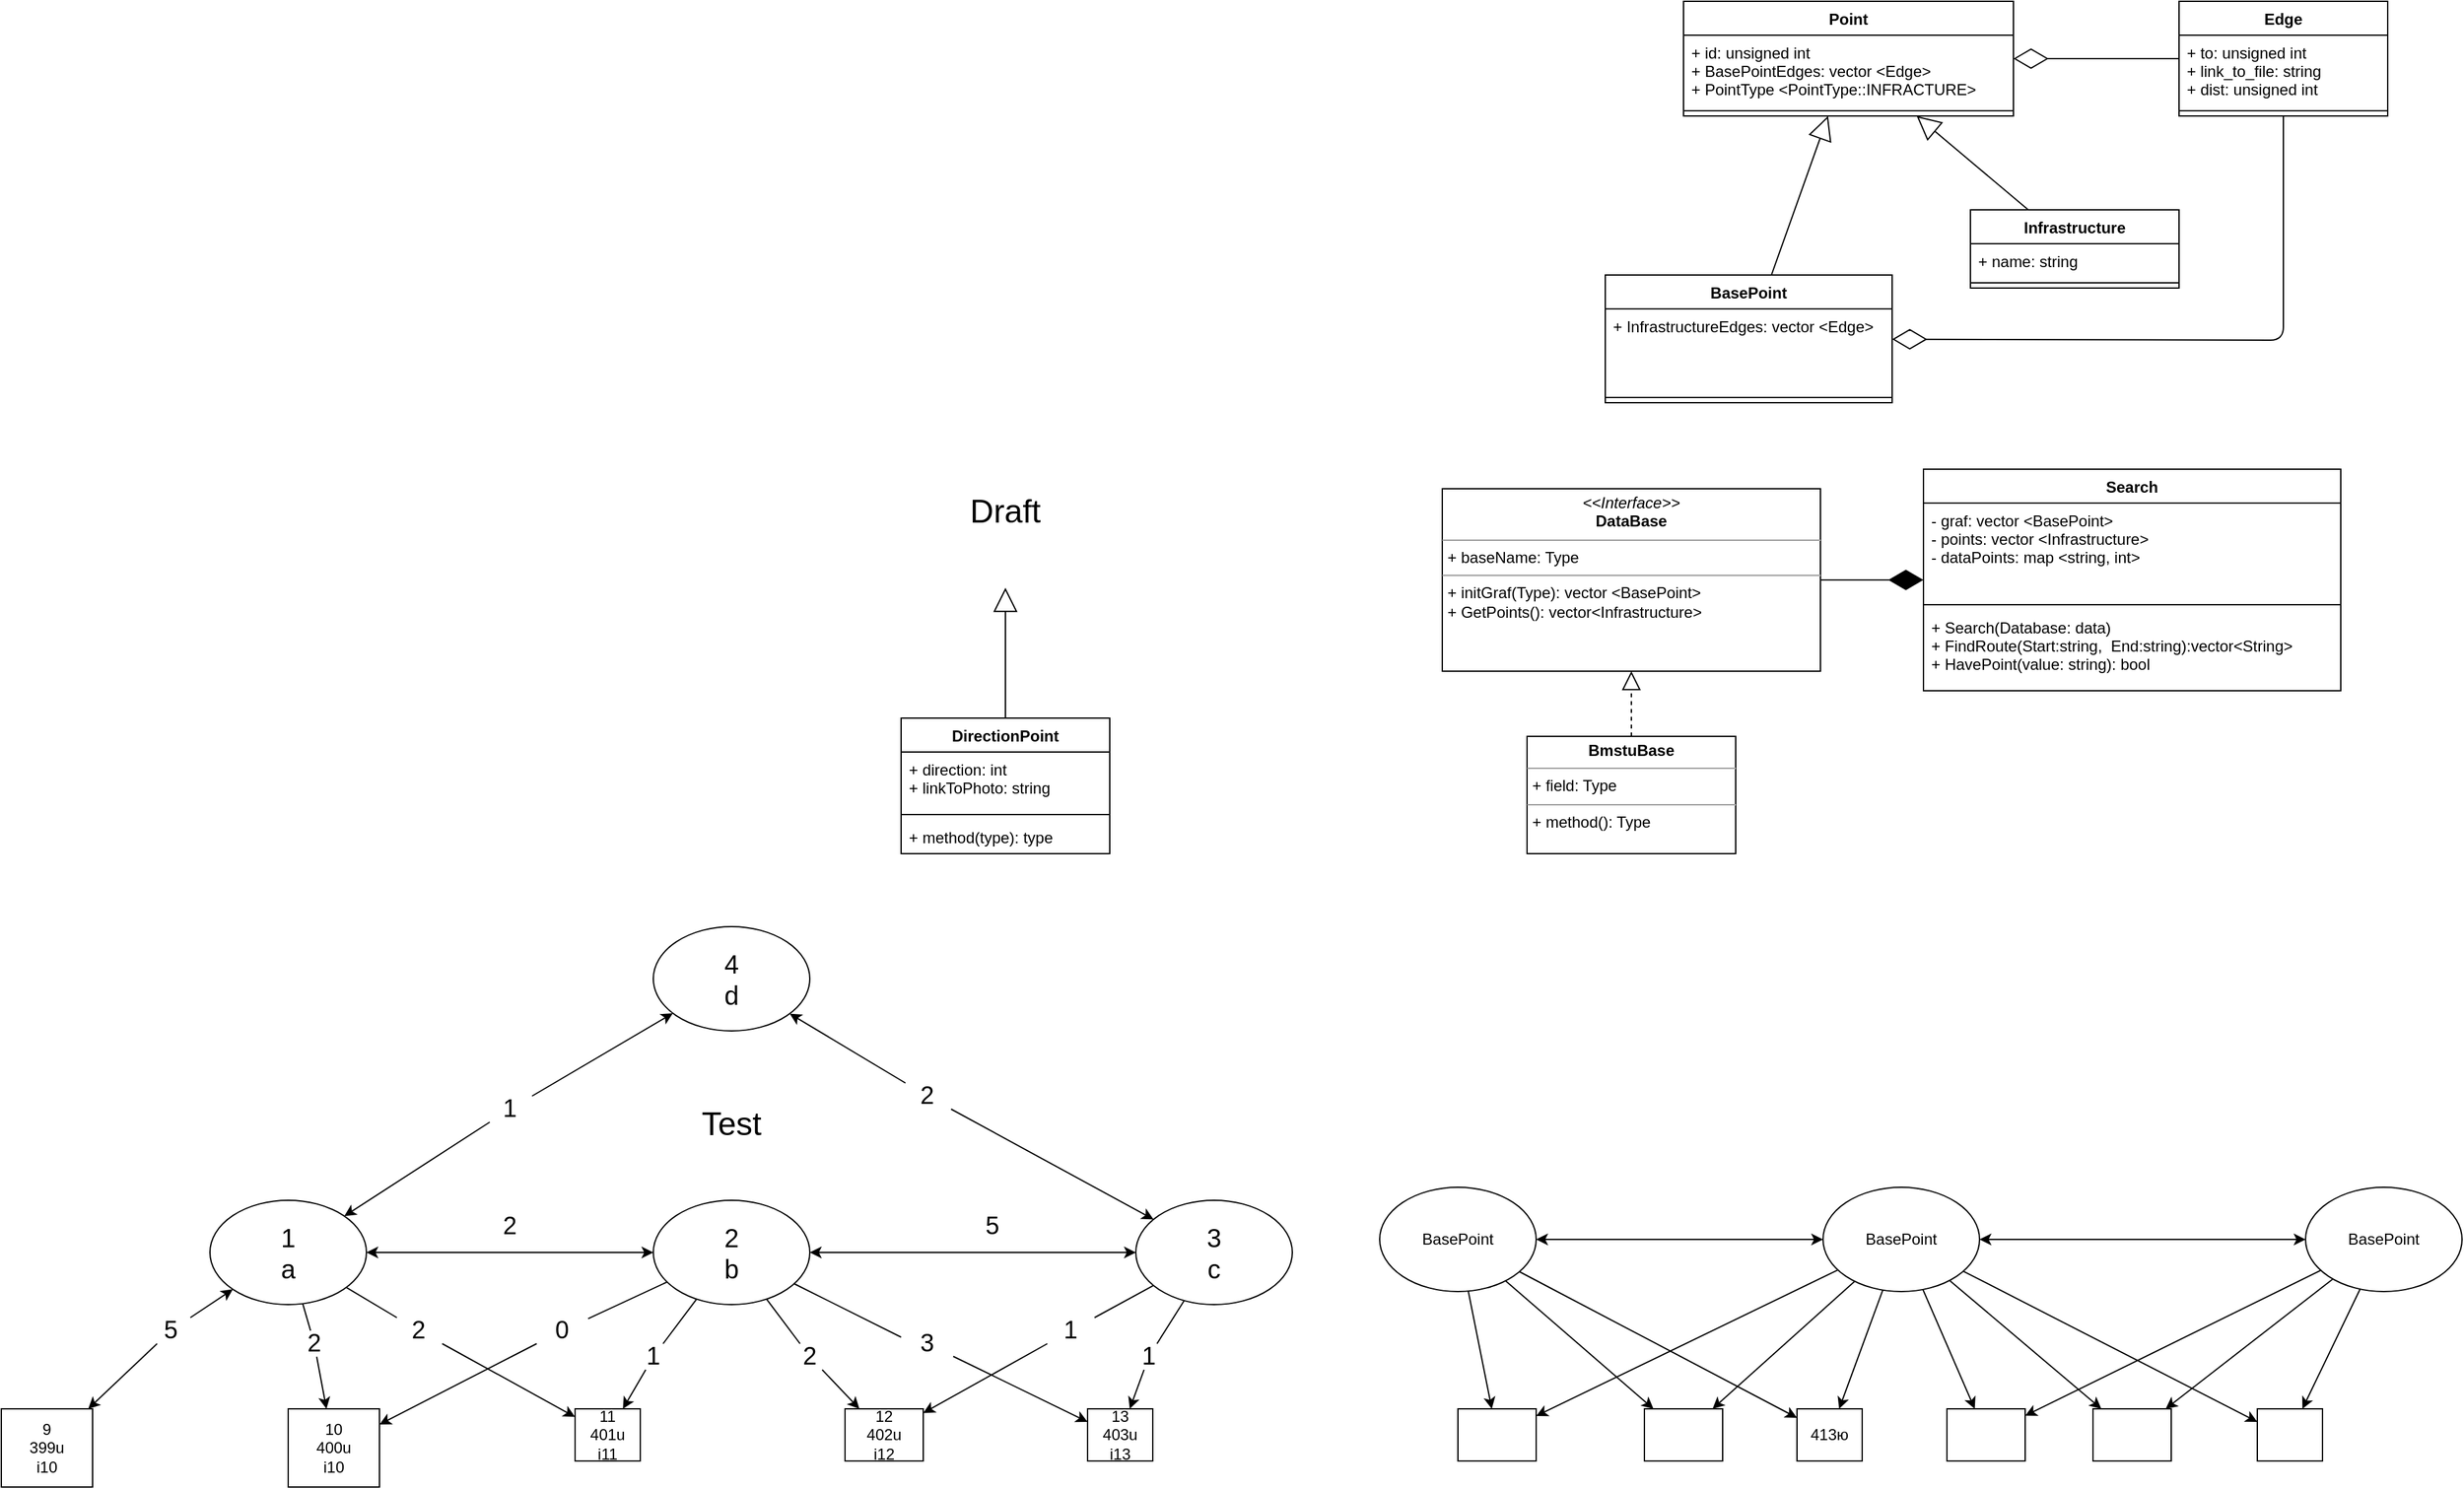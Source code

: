 <mxfile version="14.6.13" type="device"><diagram id="C5RBs43oDa-KdzZeNtuy" name="Page-1"><mxGraphModel dx="2442" dy="1674" grid="1" gridSize="10" guides="1" tooltips="1" connect="1" arrows="1" fold="1" page="1" pageScale="1" pageWidth="827" pageHeight="1169" math="0" shadow="0"><root><mxCell id="WIyWlLk6GJQsqaUBKTNV-0"/><mxCell id="WIyWlLk6GJQsqaUBKTNV-1" parent="WIyWlLk6GJQsqaUBKTNV-0"/><mxCell id="fJsyY5NPsubbHE700UZu-0" value="&lt;p style=&quot;margin: 0px ; margin-top: 4px ; text-align: center&quot;&gt;&lt;i&gt;&amp;lt;&amp;lt;Interface&amp;gt;&amp;gt;&lt;/i&gt;&lt;br&gt;&lt;b&gt;DataBase&lt;/b&gt;&lt;/p&gt;&lt;hr size=&quot;1&quot;&gt;&lt;p style=&quot;margin: 0px ; margin-left: 4px&quot;&gt;+ baseName: Type&lt;/p&gt;&lt;hr size=&quot;1&quot;&gt;&lt;p style=&quot;margin: 0px ; margin-left: 4px&quot;&gt;+ initGraf(Type): vector &amp;lt;BasePoint&amp;gt;&lt;/p&gt;&lt;p style=&quot;margin: 0px ; margin-left: 4px&quot;&gt;+ GetPoints(): vector&amp;lt;Infrastructure&amp;gt;&lt;/p&gt;" style="verticalAlign=top;align=left;overflow=fill;fontSize=12;fontFamily=Helvetica;html=1;" parent="WIyWlLk6GJQsqaUBKTNV-1" vertex="1"><mxGeometry x="45" y="214" width="290" height="140" as="geometry"/></mxCell><mxCell id="fJsyY5NPsubbHE700UZu-1" value="&lt;p style=&quot;margin: 0px ; margin-top: 4px ; text-align: center&quot;&gt;&lt;b&gt;BmstuBase&lt;/b&gt;&lt;/p&gt;&lt;hr size=&quot;1&quot;&gt;&lt;p style=&quot;margin: 0px ; margin-left: 4px&quot;&gt;+ field: Type&lt;/p&gt;&lt;hr size=&quot;1&quot;&gt;&lt;p style=&quot;margin: 0px ; margin-left: 4px&quot;&gt;+ method(): Type&lt;/p&gt;" style="verticalAlign=top;align=left;overflow=fill;fontSize=12;fontFamily=Helvetica;html=1;" parent="WIyWlLk6GJQsqaUBKTNV-1" vertex="1"><mxGeometry x="110" y="404" width="160" height="90" as="geometry"/></mxCell><mxCell id="fJsyY5NPsubbHE700UZu-2" value="" style="endArrow=block;dashed=1;endFill=0;endSize=12;html=1;rounded=0;" parent="WIyWlLk6GJQsqaUBKTNV-1" source="fJsyY5NPsubbHE700UZu-1" target="fJsyY5NPsubbHE700UZu-0" edge="1"><mxGeometry width="160" relative="1" as="geometry"><mxPoint x="330" y="334" as="sourcePoint"/><mxPoint x="490" y="334" as="targetPoint"/></mxGeometry></mxCell><mxCell id="fJsyY5NPsubbHE700UZu-3" value="Search" style="swimlane;fontStyle=1;align=center;verticalAlign=top;childLayout=stackLayout;horizontal=1;startSize=26;horizontalStack=0;resizeParent=1;resizeParentMax=0;resizeLast=0;collapsible=1;marginBottom=0;" parent="WIyWlLk6GJQsqaUBKTNV-1" vertex="1"><mxGeometry x="414" y="199" width="320" height="170" as="geometry"/></mxCell><mxCell id="fJsyY5NPsubbHE700UZu-4" value="- graf: vector &lt;BasePoint&gt;&#10;- points: vector &lt;Infrastructure&gt; &#10;- dataPoints: map &lt;string, int&gt;" style="text;strokeColor=none;fillColor=none;align=left;verticalAlign=top;spacingLeft=4;spacingRight=4;overflow=hidden;rotatable=0;points=[[0,0.5],[1,0.5]];portConstraint=eastwest;" parent="fJsyY5NPsubbHE700UZu-3" vertex="1"><mxGeometry y="26" width="320" height="74" as="geometry"/></mxCell><mxCell id="fJsyY5NPsubbHE700UZu-5" value="" style="line;strokeWidth=1;fillColor=none;align=left;verticalAlign=middle;spacingTop=-1;spacingLeft=3;spacingRight=3;rotatable=0;labelPosition=right;points=[];portConstraint=eastwest;" parent="fJsyY5NPsubbHE700UZu-3" vertex="1"><mxGeometry y="100" width="320" height="8" as="geometry"/></mxCell><mxCell id="fJsyY5NPsubbHE700UZu-6" value="+ Search(Database: data)&#10;+ FindRoute(Start:string,  End:string):vector&lt;String&gt;&#10;+ HavePoint(value: string): bool" style="text;strokeColor=none;fillColor=none;align=left;verticalAlign=top;spacingLeft=4;spacingRight=4;overflow=hidden;rotatable=0;points=[[0,0.5],[1,0.5]];portConstraint=eastwest;" parent="fJsyY5NPsubbHE700UZu-3" vertex="1"><mxGeometry y="108" width="320" height="62" as="geometry"/></mxCell><mxCell id="fJsyY5NPsubbHE700UZu-7" value="" style="endArrow=diamondThin;endFill=1;endSize=24;html=1;" parent="WIyWlLk6GJQsqaUBKTNV-1" source="fJsyY5NPsubbHE700UZu-0" target="fJsyY5NPsubbHE700UZu-3" edge="1"><mxGeometry width="160" relative="1" as="geometry"><mxPoint x="380" y="264" as="sourcePoint"/><mxPoint x="540" y="264" as="targetPoint"/></mxGeometry></mxCell><mxCell id="fJsyY5NPsubbHE700UZu-8" value="BasePoint" style="swimlane;fontStyle=1;align=center;verticalAlign=top;childLayout=stackLayout;horizontal=1;startSize=26;horizontalStack=0;resizeParent=1;resizeParentMax=0;resizeLast=0;collapsible=1;marginBottom=0;" parent="WIyWlLk6GJQsqaUBKTNV-1" vertex="1"><mxGeometry x="170" y="50" width="220" height="98" as="geometry"/></mxCell><mxCell id="fJsyY5NPsubbHE700UZu-9" value="+ InfrastructureEdges: vector &lt;Edge&gt;" style="text;strokeColor=none;fillColor=none;align=left;verticalAlign=top;spacingLeft=4;spacingRight=4;overflow=hidden;rotatable=0;points=[[0,0.5],[1,0.5]];portConstraint=eastwest;" parent="fJsyY5NPsubbHE700UZu-8" vertex="1"><mxGeometry y="26" width="220" height="64" as="geometry"/></mxCell><mxCell id="fJsyY5NPsubbHE700UZu-10" value="" style="line;strokeWidth=1;fillColor=none;align=left;verticalAlign=middle;spacingTop=-1;spacingLeft=3;spacingRight=3;rotatable=0;labelPosition=right;points=[];portConstraint=eastwest;" parent="fJsyY5NPsubbHE700UZu-8" vertex="1"><mxGeometry y="90" width="220" height="8" as="geometry"/></mxCell><mxCell id="fJsyY5NPsubbHE700UZu-12" value="DirectionPoint" style="swimlane;fontStyle=1;align=center;verticalAlign=top;childLayout=stackLayout;horizontal=1;startSize=26;horizontalStack=0;resizeParent=1;resizeParentMax=0;resizeLast=0;collapsible=1;marginBottom=0;" parent="WIyWlLk6GJQsqaUBKTNV-1" vertex="1"><mxGeometry x="-370" y="390" width="160" height="104" as="geometry"/></mxCell><mxCell id="fJsyY5NPsubbHE700UZu-13" value="+ direction: int&#10;+ linkToPhoto: string" style="text;strokeColor=none;fillColor=none;align=left;verticalAlign=top;spacingLeft=4;spacingRight=4;overflow=hidden;rotatable=0;points=[[0,0.5],[1,0.5]];portConstraint=eastwest;" parent="fJsyY5NPsubbHE700UZu-12" vertex="1"><mxGeometry y="26" width="160" height="44" as="geometry"/></mxCell><mxCell id="fJsyY5NPsubbHE700UZu-14" value="" style="line;strokeWidth=1;fillColor=none;align=left;verticalAlign=middle;spacingTop=-1;spacingLeft=3;spacingRight=3;rotatable=0;labelPosition=right;points=[];portConstraint=eastwest;" parent="fJsyY5NPsubbHE700UZu-12" vertex="1"><mxGeometry y="70" width="160" height="8" as="geometry"/></mxCell><mxCell id="fJsyY5NPsubbHE700UZu-15" value="+ method(type): type" style="text;strokeColor=none;fillColor=none;align=left;verticalAlign=top;spacingLeft=4;spacingRight=4;overflow=hidden;rotatable=0;points=[[0,0.5],[1,0.5]];portConstraint=eastwest;" parent="fJsyY5NPsubbHE700UZu-12" vertex="1"><mxGeometry y="78" width="160" height="26" as="geometry"/></mxCell><mxCell id="fJsyY5NPsubbHE700UZu-16" value="" style="endArrow=block;endSize=16;endFill=0;html=1;" parent="WIyWlLk6GJQsqaUBKTNV-1" source="fJsyY5NPsubbHE700UZu-12" edge="1"><mxGeometry x="0.064" y="-90" width="160" relative="1" as="geometry"><mxPoint x="160" y="460" as="sourcePoint"/><mxPoint x="-290" y="290" as="targetPoint"/><mxPoint as="offset"/></mxGeometry></mxCell><mxCell id="fJsyY5NPsubbHE700UZu-17" value="Point" style="swimlane;fontStyle=1;align=center;verticalAlign=top;childLayout=stackLayout;horizontal=1;startSize=26;horizontalStack=0;resizeParent=1;resizeParentMax=0;resizeLast=0;collapsible=1;marginBottom=0;" parent="WIyWlLk6GJQsqaUBKTNV-1" vertex="1"><mxGeometry x="230" y="-160" width="253" height="88" as="geometry"/></mxCell><mxCell id="fJsyY5NPsubbHE700UZu-18" value="+ id: unsigned int&#10;+ BasePointEdges: vector &lt;Edge&gt;&#10;+ PointType &lt;PointType::INFRACTURE&gt;" style="text;strokeColor=none;fillColor=none;align=left;verticalAlign=top;spacingLeft=4;spacingRight=4;overflow=hidden;rotatable=0;points=[[0,0.5],[1,0.5]];portConstraint=eastwest;" parent="fJsyY5NPsubbHE700UZu-17" vertex="1"><mxGeometry y="26" width="253" height="54" as="geometry"/></mxCell><mxCell id="fJsyY5NPsubbHE700UZu-19" value="" style="line;strokeWidth=1;fillColor=none;align=left;verticalAlign=middle;spacingTop=-1;spacingLeft=3;spacingRight=3;rotatable=0;labelPosition=right;points=[];portConstraint=eastwest;" parent="fJsyY5NPsubbHE700UZu-17" vertex="1"><mxGeometry y="80" width="253" height="8" as="geometry"/></mxCell><mxCell id="FMBO7ndXY3RUO2ULWhzN-1" value="BasePoint" style="ellipse;whiteSpace=wrap;html=1;" parent="WIyWlLk6GJQsqaUBKTNV-1" vertex="1"><mxGeometry x="337" y="750" width="120" height="80" as="geometry"/></mxCell><mxCell id="FMBO7ndXY3RUO2ULWhzN-2" value="413ю" style="rounded=0;whiteSpace=wrap;html=1;" parent="WIyWlLk6GJQsqaUBKTNV-1" vertex="1"><mxGeometry x="317" y="920" width="50" height="40" as="geometry"/></mxCell><mxCell id="FMBO7ndXY3RUO2ULWhzN-3" value="" style="rounded=0;whiteSpace=wrap;html=1;" parent="WIyWlLk6GJQsqaUBKTNV-1" vertex="1"><mxGeometry x="432" y="920" width="60" height="40" as="geometry"/></mxCell><mxCell id="FMBO7ndXY3RUO2ULWhzN-4" value="" style="rounded=0;whiteSpace=wrap;html=1;" parent="WIyWlLk6GJQsqaUBKTNV-1" vertex="1"><mxGeometry x="544" y="920" width="60" height="40" as="geometry"/></mxCell><mxCell id="FMBO7ndXY3RUO2ULWhzN-5" value="BasePoint" style="ellipse;whiteSpace=wrap;html=1;" parent="WIyWlLk6GJQsqaUBKTNV-1" vertex="1"><mxGeometry x="707" y="750" width="120" height="80" as="geometry"/></mxCell><mxCell id="FMBO7ndXY3RUO2ULWhzN-9" value="" style="rounded=0;whiteSpace=wrap;html=1;" parent="WIyWlLk6GJQsqaUBKTNV-1" vertex="1"><mxGeometry x="670" y="920" width="50" height="40" as="geometry"/></mxCell><mxCell id="FMBO7ndXY3RUO2ULWhzN-10" value="BasePoint" style="ellipse;whiteSpace=wrap;html=1;" parent="WIyWlLk6GJQsqaUBKTNV-1" vertex="1"><mxGeometry x="-3" y="750" width="120" height="80" as="geometry"/></mxCell><mxCell id="FMBO7ndXY3RUO2ULWhzN-20" value="" style="endArrow=classic;startArrow=classic;html=1;" parent="WIyWlLk6GJQsqaUBKTNV-1" source="FMBO7ndXY3RUO2ULWhzN-1" target="FMBO7ndXY3RUO2ULWhzN-5" edge="1"><mxGeometry width="50" height="50" relative="1" as="geometry"><mxPoint x="377" y="780" as="sourcePoint"/><mxPoint x="427" y="730" as="targetPoint"/></mxGeometry></mxCell><mxCell id="FMBO7ndXY3RUO2ULWhzN-21" value="" style="rounded=0;whiteSpace=wrap;html=1;" parent="WIyWlLk6GJQsqaUBKTNV-1" vertex="1"><mxGeometry x="57" y="920" width="60" height="40" as="geometry"/></mxCell><mxCell id="FMBO7ndXY3RUO2ULWhzN-22" value="" style="rounded=0;whiteSpace=wrap;html=1;" parent="WIyWlLk6GJQsqaUBKTNV-1" vertex="1"><mxGeometry x="200" y="920" width="60" height="40" as="geometry"/></mxCell><mxCell id="FMBO7ndXY3RUO2ULWhzN-23" value="" style="endArrow=classic;startArrow=classic;html=1;" parent="WIyWlLk6GJQsqaUBKTNV-1" source="FMBO7ndXY3RUO2ULWhzN-10" target="FMBO7ndXY3RUO2ULWhzN-1" edge="1"><mxGeometry width="50" height="50" relative="1" as="geometry"><mxPoint x="107" y="850" as="sourcePoint"/><mxPoint x="357" y="850" as="targetPoint"/></mxGeometry></mxCell><mxCell id="FMBO7ndXY3RUO2ULWhzN-24" value="" style="endArrow=classic;html=1;" parent="WIyWlLk6GJQsqaUBKTNV-1" source="FMBO7ndXY3RUO2ULWhzN-10" target="FMBO7ndXY3RUO2ULWhzN-21" edge="1"><mxGeometry width="50" height="50" relative="1" as="geometry"><mxPoint x="367" y="720" as="sourcePoint"/><mxPoint x="147" y="910" as="targetPoint"/></mxGeometry></mxCell><mxCell id="FMBO7ndXY3RUO2ULWhzN-25" value="" style="endArrow=classic;html=1;entryX=0;entryY=0.25;entryDx=0;entryDy=0;" parent="WIyWlLk6GJQsqaUBKTNV-1" source="FMBO7ndXY3RUO2ULWhzN-1" target="FMBO7ndXY3RUO2ULWhzN-9" edge="1"><mxGeometry width="50" height="50" relative="1" as="geometry"><mxPoint x="93.833" y="835.777" as="sourcePoint"/><mxPoint x="157" y="920" as="targetPoint"/></mxGeometry></mxCell><mxCell id="FMBO7ndXY3RUO2ULWhzN-26" value="" style="endArrow=classic;html=1;" parent="WIyWlLk6GJQsqaUBKTNV-1" source="FMBO7ndXY3RUO2ULWhzN-1" target="FMBO7ndXY3RUO2ULWhzN-4" edge="1"><mxGeometry width="50" height="50" relative="1" as="geometry"><mxPoint x="103.833" y="845.777" as="sourcePoint"/><mxPoint x="227" y="897.421" as="targetPoint"/></mxGeometry></mxCell><mxCell id="FMBO7ndXY3RUO2ULWhzN-27" value="" style="endArrow=classic;html=1;" parent="WIyWlLk6GJQsqaUBKTNV-1" source="FMBO7ndXY3RUO2ULWhzN-1" target="FMBO7ndXY3RUO2ULWhzN-3" edge="1"><mxGeometry width="50" height="50" relative="1" as="geometry"><mxPoint x="113.833" y="855.777" as="sourcePoint"/><mxPoint x="457" y="907" as="targetPoint"/></mxGeometry></mxCell><mxCell id="FMBO7ndXY3RUO2ULWhzN-28" value="" style="endArrow=classic;html=1;" parent="WIyWlLk6GJQsqaUBKTNV-1" source="FMBO7ndXY3RUO2ULWhzN-10" target="FMBO7ndXY3RUO2ULWhzN-2" edge="1"><mxGeometry width="50" height="50" relative="1" as="geometry"><mxPoint x="123.833" y="865.777" as="sourcePoint"/><mxPoint x="247" y="917.421" as="targetPoint"/></mxGeometry></mxCell><mxCell id="FMBO7ndXY3RUO2ULWhzN-29" value="" style="endArrow=classic;html=1;" parent="WIyWlLk6GJQsqaUBKTNV-1" source="FMBO7ndXY3RUO2ULWhzN-1" target="FMBO7ndXY3RUO2ULWhzN-2" edge="1"><mxGeometry width="50" height="50" relative="1" as="geometry"><mxPoint x="93.833" y="835.777" as="sourcePoint"/><mxPoint x="157" y="920" as="targetPoint"/></mxGeometry></mxCell><mxCell id="FMBO7ndXY3RUO2ULWhzN-30" value="" style="endArrow=classic;html=1;" parent="WIyWlLk6GJQsqaUBKTNV-1" source="FMBO7ndXY3RUO2ULWhzN-10" target="FMBO7ndXY3RUO2ULWhzN-22" edge="1"><mxGeometry width="50" height="50" relative="1" as="geometry"><mxPoint x="103.833" y="845.777" as="sourcePoint"/><mxPoint x="167" y="930" as="targetPoint"/></mxGeometry></mxCell><mxCell id="FMBO7ndXY3RUO2ULWhzN-31" value="" style="endArrow=classic;html=1;" parent="WIyWlLk6GJQsqaUBKTNV-1" source="FMBO7ndXY3RUO2ULWhzN-1" target="FMBO7ndXY3RUO2ULWhzN-21" edge="1"><mxGeometry width="50" height="50" relative="1" as="geometry"><mxPoint x="388.026" y="837.947" as="sourcePoint"/><mxPoint x="362" y="890" as="targetPoint"/></mxGeometry></mxCell><mxCell id="FMBO7ndXY3RUO2ULWhzN-32" value="" style="endArrow=classic;html=1;" parent="WIyWlLk6GJQsqaUBKTNV-1" source="FMBO7ndXY3RUO2ULWhzN-1" target="FMBO7ndXY3RUO2ULWhzN-22" edge="1"><mxGeometry width="50" height="50" relative="1" as="geometry"><mxPoint x="398.026" y="847.947" as="sourcePoint"/><mxPoint x="372" y="900" as="targetPoint"/></mxGeometry></mxCell><mxCell id="FMBO7ndXY3RUO2ULWhzN-33" value="" style="endArrow=classic;html=1;" parent="WIyWlLk6GJQsqaUBKTNV-1" source="FMBO7ndXY3RUO2ULWhzN-5" target="FMBO7ndXY3RUO2ULWhzN-3" edge="1"><mxGeometry width="50" height="50" relative="1" as="geometry"><mxPoint x="425.974" y="837.947" as="sourcePoint"/><mxPoint x="462" y="910" as="targetPoint"/></mxGeometry></mxCell><mxCell id="FMBO7ndXY3RUO2ULWhzN-34" value="" style="endArrow=classic;html=1;" parent="WIyWlLk6GJQsqaUBKTNV-1" source="FMBO7ndXY3RUO2ULWhzN-5" target="FMBO7ndXY3RUO2ULWhzN-4" edge="1"><mxGeometry width="50" height="50" relative="1" as="geometry"><mxPoint x="435.974" y="847.947" as="sourcePoint"/><mxPoint x="537" y="1010" as="targetPoint"/></mxGeometry></mxCell><mxCell id="FMBO7ndXY3RUO2ULWhzN-35" value="" style="endArrow=classic;html=1;" parent="WIyWlLk6GJQsqaUBKTNV-1" source="FMBO7ndXY3RUO2ULWhzN-5" target="FMBO7ndXY3RUO2ULWhzN-9" edge="1"><mxGeometry width="50" height="50" relative="1" as="geometry"><mxPoint x="733.945" y="827.859" as="sourcePoint"/><mxPoint x="607" y="910.5" as="targetPoint"/></mxGeometry></mxCell><mxCell id="FMBO7ndXY3RUO2ULWhzN-36" value="&lt;font style=&quot;font-size: 25px&quot;&gt;Draft&lt;/font&gt;" style="text;html=1;strokeColor=none;fillColor=none;align=center;verticalAlign=middle;whiteSpace=wrap;rounded=0;" parent="WIyWlLk6GJQsqaUBKTNV-1" vertex="1"><mxGeometry x="-310" y="220" width="40" height="20" as="geometry"/></mxCell><mxCell id="lDsRUq9UevhbvdYTFURt-0" value="" style="endArrow=block;endSize=16;endFill=0;html=1;" parent="WIyWlLk6GJQsqaUBKTNV-1" source="lDsRUq9UevhbvdYTFURt-1" target="fJsyY5NPsubbHE700UZu-17" edge="1"><mxGeometry x="-0.124" y="-116" width="160" relative="1" as="geometry"><mxPoint x="550" y="150" as="sourcePoint"/><mxPoint x="460" y="370" as="targetPoint"/><mxPoint as="offset"/></mxGeometry></mxCell><mxCell id="lDsRUq9UevhbvdYTFURt-1" value="Infrastructure" style="swimlane;fontStyle=1;align=center;verticalAlign=top;childLayout=stackLayout;horizontal=1;startSize=26;horizontalStack=0;resizeParent=1;resizeParentMax=0;resizeLast=0;collapsible=1;marginBottom=0;" parent="WIyWlLk6GJQsqaUBKTNV-1" vertex="1"><mxGeometry x="450" width="160" height="60" as="geometry"/></mxCell><mxCell id="lDsRUq9UevhbvdYTFURt-2" value="+ name: string" style="text;strokeColor=none;fillColor=none;align=left;verticalAlign=top;spacingLeft=4;spacingRight=4;overflow=hidden;rotatable=0;points=[[0,0.5],[1,0.5]];portConstraint=eastwest;" parent="lDsRUq9UevhbvdYTFURt-1" vertex="1"><mxGeometry y="26" width="160" height="26" as="geometry"/></mxCell><mxCell id="lDsRUq9UevhbvdYTFURt-3" value="" style="line;strokeWidth=1;fillColor=none;align=left;verticalAlign=middle;spacingTop=-1;spacingLeft=3;spacingRight=3;rotatable=0;labelPosition=right;points=[];portConstraint=eastwest;" parent="lDsRUq9UevhbvdYTFURt-1" vertex="1"><mxGeometry y="52" width="160" height="8" as="geometry"/></mxCell><mxCell id="lDsRUq9UevhbvdYTFURt-5" value="Edge" style="swimlane;fontStyle=1;align=center;verticalAlign=top;childLayout=stackLayout;horizontal=1;startSize=26;horizontalStack=0;resizeParent=1;resizeParentMax=0;resizeLast=0;collapsible=1;marginBottom=0;" parent="WIyWlLk6GJQsqaUBKTNV-1" vertex="1"><mxGeometry x="610" y="-160" width="160" height="88" as="geometry"/></mxCell><mxCell id="lDsRUq9UevhbvdYTFURt-6" value="+ to: unsigned int&#10;+ link_to_file: string&#10;+ dist: unsigned int" style="text;strokeColor=none;fillColor=none;align=left;verticalAlign=top;spacingLeft=4;spacingRight=4;overflow=hidden;rotatable=0;points=[[0,0.5],[1,0.5]];portConstraint=eastwest;" parent="lDsRUq9UevhbvdYTFURt-5" vertex="1"><mxGeometry y="26" width="160" height="54" as="geometry"/></mxCell><mxCell id="lDsRUq9UevhbvdYTFURt-7" value="" style="line;strokeWidth=1;fillColor=none;align=left;verticalAlign=middle;spacingTop=-1;spacingLeft=3;spacingRight=3;rotatable=0;labelPosition=right;points=[];portConstraint=eastwest;" parent="lDsRUq9UevhbvdYTFURt-5" vertex="1"><mxGeometry y="80" width="160" height="8" as="geometry"/></mxCell><mxCell id="lDsRUq9UevhbvdYTFURt-9" value="" style="endArrow=block;endSize=16;endFill=0;html=1;" parent="WIyWlLk6GJQsqaUBKTNV-1" source="fJsyY5NPsubbHE700UZu-8" target="fJsyY5NPsubbHE700UZu-17" edge="1"><mxGeometry x="-0.124" y="-116" width="160" relative="1" as="geometry"><mxPoint x="560" y="164" as="sourcePoint"/><mxPoint x="560" y="68" as="targetPoint"/><mxPoint as="offset"/></mxGeometry></mxCell><mxCell id="lDsRUq9UevhbvdYTFURt-10" value="" style="endArrow=diamondThin;endFill=0;endSize=24;html=1;" parent="WIyWlLk6GJQsqaUBKTNV-1" source="lDsRUq9UevhbvdYTFURt-5" target="fJsyY5NPsubbHE700UZu-17" edge="1"><mxGeometry width="160" relative="1" as="geometry"><mxPoint x="240" y="100" as="sourcePoint"/><mxPoint x="400" y="100" as="targetPoint"/></mxGeometry></mxCell><mxCell id="lDsRUq9UevhbvdYTFURt-11" value="" style="endArrow=diamondThin;endFill=0;endSize=24;html=1;" parent="WIyWlLk6GJQsqaUBKTNV-1" source="lDsRUq9UevhbvdYTFURt-5" target="fJsyY5NPsubbHE700UZu-8" edge="1"><mxGeometry width="160" relative="1" as="geometry"><mxPoint x="610" y="120" as="sourcePoint"/><mxPoint x="480" y="120" as="targetPoint"/><Array as="points"><mxPoint x="690" y="100"/></Array></mxGeometry></mxCell><mxCell id="lDsRUq9UevhbvdYTFURt-12" value="&lt;font style=&quot;font-size: 25px&quot;&gt;Test&lt;/font&gt;" style="text;html=1;strokeColor=none;fillColor=none;align=center;verticalAlign=middle;whiteSpace=wrap;rounded=0;" parent="WIyWlLk6GJQsqaUBKTNV-1" vertex="1"><mxGeometry x="-520" y="690" width="40" height="20" as="geometry"/></mxCell><mxCell id="lDsRUq9UevhbvdYTFURt-13" value="&lt;font style=&quot;font-size: 20px&quot;&gt;2&lt;br&gt;b&lt;/font&gt;" style="ellipse;whiteSpace=wrap;html=1;" parent="WIyWlLk6GJQsqaUBKTNV-1" vertex="1"><mxGeometry x="-560" y="760" width="120" height="80" as="geometry"/></mxCell><mxCell id="lDsRUq9UevhbvdYTFURt-14" value="11&lt;br&gt;401u&lt;br&gt;i11" style="rounded=0;whiteSpace=wrap;html=1;" parent="WIyWlLk6GJQsqaUBKTNV-1" vertex="1"><mxGeometry x="-620" y="920" width="50" height="40" as="geometry"/></mxCell><mxCell id="lDsRUq9UevhbvdYTFURt-16" value="12&lt;br&gt;402u&lt;br&gt;i12" style="rounded=0;whiteSpace=wrap;html=1;" parent="WIyWlLk6GJQsqaUBKTNV-1" vertex="1"><mxGeometry x="-413" y="920" width="60" height="40" as="geometry"/></mxCell><mxCell id="lDsRUq9UevhbvdYTFURt-17" value="&lt;font style=&quot;font-size: 20px&quot;&gt;3&lt;br&gt;c&lt;/font&gt;" style="ellipse;whiteSpace=wrap;html=1;" parent="WIyWlLk6GJQsqaUBKTNV-1" vertex="1"><mxGeometry x="-190" y="760" width="120" height="80" as="geometry"/></mxCell><mxCell id="lDsRUq9UevhbvdYTFURt-18" value="13&lt;br&gt;403u&lt;br&gt;i13" style="rounded=0;whiteSpace=wrap;html=1;" parent="WIyWlLk6GJQsqaUBKTNV-1" vertex="1"><mxGeometry x="-227" y="920" width="50" height="40" as="geometry"/></mxCell><mxCell id="lDsRUq9UevhbvdYTFURt-19" value="&lt;font style=&quot;font-size: 20px&quot;&gt;1&lt;br&gt;a&lt;/font&gt;" style="ellipse;whiteSpace=wrap;html=1;" parent="WIyWlLk6GJQsqaUBKTNV-1" vertex="1"><mxGeometry x="-900" y="760" width="120" height="80" as="geometry"/></mxCell><mxCell id="lDsRUq9UevhbvdYTFURt-20" value="" style="endArrow=classic;startArrow=classic;html=1;" parent="WIyWlLk6GJQsqaUBKTNV-1" source="lDsRUq9UevhbvdYTFURt-13" target="lDsRUq9UevhbvdYTFURt-17" edge="1"><mxGeometry width="50" height="50" relative="1" as="geometry"><mxPoint x="-520" y="790" as="sourcePoint"/><mxPoint x="-470" y="740" as="targetPoint"/></mxGeometry></mxCell><mxCell id="lDsRUq9UevhbvdYTFURt-21" value="10&lt;br&gt;400u&lt;br&gt;i10" style="rounded=0;whiteSpace=wrap;html=1;" parent="WIyWlLk6GJQsqaUBKTNV-1" vertex="1"><mxGeometry x="-840" y="920" width="70" height="60" as="geometry"/></mxCell><mxCell id="lDsRUq9UevhbvdYTFURt-23" value="" style="endArrow=classic;startArrow=classic;html=1;" parent="WIyWlLk6GJQsqaUBKTNV-1" source="lDsRUq9UevhbvdYTFURt-19" target="lDsRUq9UevhbvdYTFURt-13" edge="1"><mxGeometry width="50" height="50" relative="1" as="geometry"><mxPoint x="-790" y="860" as="sourcePoint"/><mxPoint x="-540" y="860" as="targetPoint"/></mxGeometry></mxCell><mxCell id="lDsRUq9UevhbvdYTFURt-24" value="" style="endArrow=classic;html=1;startArrow=none;" parent="WIyWlLk6GJQsqaUBKTNV-1" source="lDsRUq9UevhbvdYTFURt-39" target="lDsRUq9UevhbvdYTFURt-21" edge="1"><mxGeometry width="50" height="50" relative="1" as="geometry"><mxPoint x="-530" y="730" as="sourcePoint"/><mxPoint x="-750" y="920" as="targetPoint"/></mxGeometry></mxCell><mxCell id="lDsRUq9UevhbvdYTFURt-25" value="" style="endArrow=classic;html=1;entryX=0;entryY=0.25;entryDx=0;entryDy=0;startArrow=none;" parent="WIyWlLk6GJQsqaUBKTNV-1" source="lDsRUq9UevhbvdYTFURt-47" target="lDsRUq9UevhbvdYTFURt-18" edge="1"><mxGeometry width="50" height="50" relative="1" as="geometry"><mxPoint x="-803.167" y="845.777" as="sourcePoint"/><mxPoint x="-740" y="930" as="targetPoint"/></mxGeometry></mxCell><mxCell id="lDsRUq9UevhbvdYTFURt-26" value="" style="endArrow=classic;html=1;startArrow=none;" parent="WIyWlLk6GJQsqaUBKTNV-1" source="lDsRUq9UevhbvdYTFURt-38" target="lDsRUq9UevhbvdYTFURt-16" edge="1"><mxGeometry width="50" height="50" relative="1" as="geometry"><mxPoint x="-793.167" y="855.777" as="sourcePoint"/><mxPoint x="-670" y="907.421" as="targetPoint"/></mxGeometry></mxCell><mxCell id="lDsRUq9UevhbvdYTFURt-28" value="" style="endArrow=classic;html=1;startArrow=none;" parent="WIyWlLk6GJQsqaUBKTNV-1" source="lDsRUq9UevhbvdYTFURt-41" target="lDsRUq9UevhbvdYTFURt-14" edge="1"><mxGeometry width="50" height="50" relative="1" as="geometry"><mxPoint x="-773.167" y="875.777" as="sourcePoint"/><mxPoint x="-650" y="927.421" as="targetPoint"/></mxGeometry></mxCell><mxCell id="lDsRUq9UevhbvdYTFURt-29" value="" style="endArrow=classic;html=1;startArrow=none;" parent="WIyWlLk6GJQsqaUBKTNV-1" source="lDsRUq9UevhbvdYTFURt-40" target="lDsRUq9UevhbvdYTFURt-14" edge="1"><mxGeometry width="50" height="50" relative="1" as="geometry"><mxPoint x="-803.167" y="845.777" as="sourcePoint"/><mxPoint x="-740" y="930" as="targetPoint"/></mxGeometry></mxCell><mxCell id="lDsRUq9UevhbvdYTFURt-31" value="" style="endArrow=classic;html=1;startArrow=none;" parent="WIyWlLk6GJQsqaUBKTNV-1" source="lDsRUq9UevhbvdYTFURt-53" target="lDsRUq9UevhbvdYTFURt-21" edge="1"><mxGeometry width="50" height="50" relative="1" as="geometry"><mxPoint x="-508.974" y="847.947" as="sourcePoint"/><mxPoint x="-535" y="900" as="targetPoint"/></mxGeometry></mxCell><mxCell id="lDsRUq9UevhbvdYTFURt-34" value="" style="endArrow=classic;html=1;startArrow=none;" parent="WIyWlLk6GJQsqaUBKTNV-1" source="lDsRUq9UevhbvdYTFURt-48" target="lDsRUq9UevhbvdYTFURt-16" edge="1"><mxGeometry width="50" height="50" relative="1" as="geometry"><mxPoint x="-461.026" y="857.947" as="sourcePoint"/><mxPoint x="-360" y="1020" as="targetPoint"/></mxGeometry></mxCell><mxCell id="lDsRUq9UevhbvdYTFURt-35" value="" style="endArrow=classic;html=1;startArrow=none;" parent="WIyWlLk6GJQsqaUBKTNV-1" source="lDsRUq9UevhbvdYTFURt-49" target="lDsRUq9UevhbvdYTFURt-18" edge="1"><mxGeometry width="50" height="50" relative="1" as="geometry"><mxPoint x="-163.055" y="837.859" as="sourcePoint"/><mxPoint x="-290" y="920.5" as="targetPoint"/></mxGeometry></mxCell><mxCell id="lDsRUq9UevhbvdYTFURt-36" value="&lt;font style=&quot;font-size: 19px&quot;&gt;2&lt;/font&gt;" style="text;html=1;strokeColor=none;fillColor=none;align=center;verticalAlign=middle;whiteSpace=wrap;rounded=0;" parent="WIyWlLk6GJQsqaUBKTNV-1" vertex="1"><mxGeometry x="-690" y="770" width="40" height="20" as="geometry"/></mxCell><mxCell id="lDsRUq9UevhbvdYTFURt-37" value="&lt;font style=&quot;font-size: 19px&quot;&gt;5&lt;/font&gt;" style="text;html=1;strokeColor=none;fillColor=none;align=center;verticalAlign=middle;whiteSpace=wrap;rounded=0;" parent="WIyWlLk6GJQsqaUBKTNV-1" vertex="1"><mxGeometry x="-320" y="770" width="40" height="20" as="geometry"/></mxCell><mxCell id="lDsRUq9UevhbvdYTFURt-40" value="&lt;font style=&quot;font-size: 19px&quot;&gt;1&lt;/font&gt;" style="text;html=1;strokeColor=none;fillColor=none;align=center;verticalAlign=middle;whiteSpace=wrap;rounded=0;" parent="WIyWlLk6GJQsqaUBKTNV-1" vertex="1"><mxGeometry x="-580" y="870" width="40" height="20" as="geometry"/></mxCell><mxCell id="lDsRUq9UevhbvdYTFURt-42" value="" style="endArrow=none;html=1;" parent="WIyWlLk6GJQsqaUBKTNV-1" source="lDsRUq9UevhbvdYTFURt-13" target="lDsRUq9UevhbvdYTFURt-40" edge="1"><mxGeometry width="50" height="50" relative="1" as="geometry"><mxPoint x="-524.622" y="836.477" as="sourcePoint"/><mxPoint x="-581.429" y="920" as="targetPoint"/></mxGeometry></mxCell><mxCell id="lDsRUq9UevhbvdYTFURt-41" value="&lt;span style=&quot;font-size: 19px&quot;&gt;2&lt;/span&gt;" style="text;html=1;strokeColor=none;fillColor=none;align=center;verticalAlign=middle;whiteSpace=wrap;rounded=0;" parent="WIyWlLk6GJQsqaUBKTNV-1" vertex="1"><mxGeometry x="-760" y="850" width="40" height="20" as="geometry"/></mxCell><mxCell id="lDsRUq9UevhbvdYTFURt-43" value="" style="endArrow=none;html=1;" parent="WIyWlLk6GJQsqaUBKTNV-1" source="lDsRUq9UevhbvdYTFURt-19" target="lDsRUq9UevhbvdYTFURt-41" edge="1"><mxGeometry width="50" height="50" relative="1" as="geometry"><mxPoint x="-794.335" y="825.946" as="sourcePoint"/><mxPoint x="-620" y="925.714" as="targetPoint"/></mxGeometry></mxCell><mxCell id="lDsRUq9UevhbvdYTFURt-39" value="&lt;font style=&quot;font-size: 19px&quot;&gt;2&lt;/font&gt;" style="text;html=1;strokeColor=none;fillColor=none;align=center;verticalAlign=middle;whiteSpace=wrap;rounded=0;" parent="WIyWlLk6GJQsqaUBKTNV-1" vertex="1"><mxGeometry x="-840" y="860" width="40" height="20" as="geometry"/></mxCell><mxCell id="lDsRUq9UevhbvdYTFURt-44" value="" style="endArrow=none;html=1;" parent="WIyWlLk6GJQsqaUBKTNV-1" source="lDsRUq9UevhbvdYTFURt-19" target="lDsRUq9UevhbvdYTFURt-39" edge="1"><mxGeometry width="50" height="50" relative="1" as="geometry"><mxPoint x="-831.746" y="839.62" as="sourcePoint"/><mxPoint x="-814.286" y="920" as="targetPoint"/></mxGeometry></mxCell><mxCell id="lDsRUq9UevhbvdYTFURt-38" value="&lt;font style=&quot;font-size: 19px&quot;&gt;2&lt;/font&gt;" style="text;html=1;strokeColor=none;fillColor=none;align=center;verticalAlign=middle;whiteSpace=wrap;rounded=0;" parent="WIyWlLk6GJQsqaUBKTNV-1" vertex="1"><mxGeometry x="-460" y="870" width="40" height="20" as="geometry"/></mxCell><mxCell id="lDsRUq9UevhbvdYTFURt-46" value="" style="endArrow=none;html=1;" parent="WIyWlLk6GJQsqaUBKTNV-1" source="lDsRUq9UevhbvdYTFURt-13" target="lDsRUq9UevhbvdYTFURt-38" edge="1"><mxGeometry width="50" height="50" relative="1" as="geometry"><mxPoint x="-470.861" y="834.966" as="sourcePoint"/><mxPoint x="-399.714" y="920" as="targetPoint"/></mxGeometry></mxCell><mxCell id="lDsRUq9UevhbvdYTFURt-49" value="&lt;span style=&quot;font-size: 19px&quot;&gt;1&lt;/span&gt;" style="text;html=1;strokeColor=none;fillColor=none;align=center;verticalAlign=middle;whiteSpace=wrap;rounded=0;" parent="WIyWlLk6GJQsqaUBKTNV-1" vertex="1"><mxGeometry x="-200" y="870" width="40" height="20" as="geometry"/></mxCell><mxCell id="lDsRUq9UevhbvdYTFURt-50" value="" style="endArrow=none;html=1;" parent="WIyWlLk6GJQsqaUBKTNV-1" source="lDsRUq9UevhbvdYTFURt-17" target="lDsRUq9UevhbvdYTFURt-49" edge="1"><mxGeometry width="50" height="50" relative="1" as="geometry"><mxPoint x="-149.258" y="837.884" as="sourcePoint"/><mxPoint x="-191.714" y="920" as="targetPoint"/></mxGeometry></mxCell><mxCell id="lDsRUq9UevhbvdYTFURt-48" value="&lt;font style=&quot;font-size: 19px&quot;&gt;1&lt;/font&gt;" style="text;html=1;strokeColor=none;fillColor=none;align=center;verticalAlign=middle;whiteSpace=wrap;rounded=0;" parent="WIyWlLk6GJQsqaUBKTNV-1" vertex="1"><mxGeometry x="-260" y="850" width="40" height="20" as="geometry"/></mxCell><mxCell id="lDsRUq9UevhbvdYTFURt-51" value="" style="endArrow=none;html=1;" parent="WIyWlLk6GJQsqaUBKTNV-1" source="lDsRUq9UevhbvdYTFURt-17" target="lDsRUq9UevhbvdYTFURt-48" edge="1"><mxGeometry width="50" height="50" relative="1" as="geometry"><mxPoint x="-176.229" y="825.498" as="sourcePoint"/><mxPoint x="-353" y="923.399" as="targetPoint"/></mxGeometry></mxCell><mxCell id="lDsRUq9UevhbvdYTFURt-47" value="&lt;span style=&quot;font-size: 19px&quot;&gt;3&lt;/span&gt;" style="text;html=1;strokeColor=none;fillColor=none;align=center;verticalAlign=middle;whiteSpace=wrap;rounded=0;" parent="WIyWlLk6GJQsqaUBKTNV-1" vertex="1"><mxGeometry x="-370" y="860" width="40" height="20" as="geometry"/></mxCell><mxCell id="lDsRUq9UevhbvdYTFURt-52" value="" style="endArrow=none;html=1;entryX=0;entryY=0.25;entryDx=0;entryDy=0;" parent="WIyWlLk6GJQsqaUBKTNV-1" source="lDsRUq9UevhbvdYTFURt-13" target="lDsRUq9UevhbvdYTFURt-47" edge="1"><mxGeometry width="50" height="50" relative="1" as="geometry"><mxPoint x="-451.176" y="823.25" as="sourcePoint"/><mxPoint x="-227" y="930" as="targetPoint"/></mxGeometry></mxCell><mxCell id="lDsRUq9UevhbvdYTFURt-53" value="&lt;span style=&quot;font-size: 19px&quot;&gt;0&lt;/span&gt;" style="text;html=1;strokeColor=none;fillColor=none;align=center;verticalAlign=middle;whiteSpace=wrap;rounded=0;" parent="WIyWlLk6GJQsqaUBKTNV-1" vertex="1"><mxGeometry x="-650" y="850" width="40" height="20" as="geometry"/></mxCell><mxCell id="lDsRUq9UevhbvdYTFURt-54" value="" style="endArrow=none;html=1;" parent="WIyWlLk6GJQsqaUBKTNV-1" source="lDsRUq9UevhbvdYTFURt-13" target="lDsRUq9UevhbvdYTFURt-53" edge="1"><mxGeometry width="50" height="50" relative="1" as="geometry"><mxPoint x="-548.384" y="823.655" as="sourcePoint"/><mxPoint x="-770" y="932.787" as="targetPoint"/></mxGeometry></mxCell><mxCell id="Zu4rDzibbzcXkYaRoS78-0" value="9&lt;br&gt;399u&lt;br&gt;i10" style="rounded=0;whiteSpace=wrap;html=1;" parent="WIyWlLk6GJQsqaUBKTNV-1" vertex="1"><mxGeometry x="-1060" y="920" width="70" height="60" as="geometry"/></mxCell><mxCell id="Zu4rDzibbzcXkYaRoS78-1" value="" style="endArrow=classic;startArrow=none;html=1;" parent="WIyWlLk6GJQsqaUBKTNV-1" source="Zu4rDzibbzcXkYaRoS78-2" target="lDsRUq9UevhbvdYTFURt-19" edge="1"><mxGeometry width="50" height="50" relative="1" as="geometry"><mxPoint x="-430" y="820" as="sourcePoint"/><mxPoint x="-380" y="770" as="targetPoint"/></mxGeometry></mxCell><mxCell id="Zu4rDzibbzcXkYaRoS78-2" value="&lt;font style=&quot;font-size: 19px&quot;&gt;5&lt;/font&gt;" style="text;html=1;strokeColor=none;fillColor=none;align=center;verticalAlign=middle;whiteSpace=wrap;rounded=0;" parent="WIyWlLk6GJQsqaUBKTNV-1" vertex="1"><mxGeometry x="-950" y="850" width="40" height="20" as="geometry"/></mxCell><mxCell id="Zu4rDzibbzcXkYaRoS78-3" value="" style="endArrow=none;startArrow=classic;html=1;" parent="WIyWlLk6GJQsqaUBKTNV-1" source="Zu4rDzibbzcXkYaRoS78-0" target="Zu4rDzibbzcXkYaRoS78-2" edge="1"><mxGeometry width="50" height="50" relative="1" as="geometry"><mxPoint x="-990" y="921.63" as="sourcePoint"/><mxPoint x="-878.082" y="830.91" as="targetPoint"/></mxGeometry></mxCell><mxCell id="Zu4rDzibbzcXkYaRoS78-4" value="&lt;font style=&quot;font-size: 20px&quot;&gt;4&lt;br&gt;d&lt;/font&gt;" style="ellipse;whiteSpace=wrap;html=1;" parent="WIyWlLk6GJQsqaUBKTNV-1" vertex="1"><mxGeometry x="-560" y="550" width="120" height="80" as="geometry"/></mxCell><mxCell id="Zu4rDzibbzcXkYaRoS78-5" value="" style="endArrow=classic;startArrow=none;html=1;" parent="WIyWlLk6GJQsqaUBKTNV-1" source="Zu4rDzibbzcXkYaRoS78-7" target="Zu4rDzibbzcXkYaRoS78-4" edge="1"><mxGeometry width="50" height="50" relative="1" as="geometry"><mxPoint x="-770" y="810.0" as="sourcePoint"/><mxPoint x="-550.0" y="810.0" as="targetPoint"/></mxGeometry></mxCell><mxCell id="Zu4rDzibbzcXkYaRoS78-6" value="" style="endArrow=classic;startArrow=none;html=1;" parent="WIyWlLk6GJQsqaUBKTNV-1" source="Zu4rDzibbzcXkYaRoS78-9" target="Zu4rDzibbzcXkYaRoS78-4" edge="1"><mxGeometry width="50" height="50" relative="1" as="geometry"><mxPoint x="-760" y="820.0" as="sourcePoint"/><mxPoint x="-540.0" y="820.0" as="targetPoint"/></mxGeometry></mxCell><mxCell id="Zu4rDzibbzcXkYaRoS78-7" value="&lt;font style=&quot;font-size: 19px&quot;&gt;1&lt;/font&gt;" style="text;html=1;strokeColor=none;fillColor=none;align=center;verticalAlign=middle;whiteSpace=wrap;rounded=0;" parent="WIyWlLk6GJQsqaUBKTNV-1" vertex="1"><mxGeometry x="-690" y="680" width="40" height="20" as="geometry"/></mxCell><mxCell id="Zu4rDzibbzcXkYaRoS78-8" value="" style="endArrow=none;startArrow=classic;html=1;" parent="WIyWlLk6GJQsqaUBKTNV-1" source="lDsRUq9UevhbvdYTFURt-19" target="Zu4rDzibbzcXkYaRoS78-7" edge="1"><mxGeometry width="50" height="50" relative="1" as="geometry"><mxPoint x="-795.982" y="772.818" as="sourcePoint"/><mxPoint x="-544.071" y="617.144" as="targetPoint"/></mxGeometry></mxCell><mxCell id="Zu4rDzibbzcXkYaRoS78-9" value="&lt;font style=&quot;font-size: 19px&quot;&gt;2&lt;/font&gt;" style="text;html=1;strokeColor=none;fillColor=none;align=center;verticalAlign=middle;whiteSpace=wrap;rounded=0;" parent="WIyWlLk6GJQsqaUBKTNV-1" vertex="1"><mxGeometry x="-370" y="670" width="40" height="20" as="geometry"/></mxCell><mxCell id="Zu4rDzibbzcXkYaRoS78-10" value="" style="endArrow=none;startArrow=classic;html=1;" parent="WIyWlLk6GJQsqaUBKTNV-1" source="lDsRUq9UevhbvdYTFURt-17" target="Zu4rDzibbzcXkYaRoS78-9" edge="1"><mxGeometry width="50" height="50" relative="1" as="geometry"><mxPoint x="-175.696" y="774.078" as="sourcePoint"/><mxPoint x="-454.291" y="615.912" as="targetPoint"/></mxGeometry></mxCell></root></mxGraphModel></diagram></mxfile>